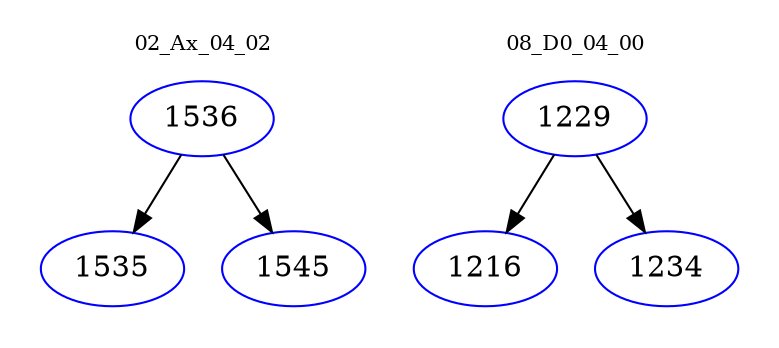 digraph{
subgraph cluster_0 {
color = white
label = "02_Ax_04_02";
fontsize=10;
T0_1536 [label="1536", color="blue"]
T0_1536 -> T0_1535 [color="black"]
T0_1535 [label="1535", color="blue"]
T0_1536 -> T0_1545 [color="black"]
T0_1545 [label="1545", color="blue"]
}
subgraph cluster_1 {
color = white
label = "08_D0_04_00";
fontsize=10;
T1_1229 [label="1229", color="blue"]
T1_1229 -> T1_1216 [color="black"]
T1_1216 [label="1216", color="blue"]
T1_1229 -> T1_1234 [color="black"]
T1_1234 [label="1234", color="blue"]
}
}
